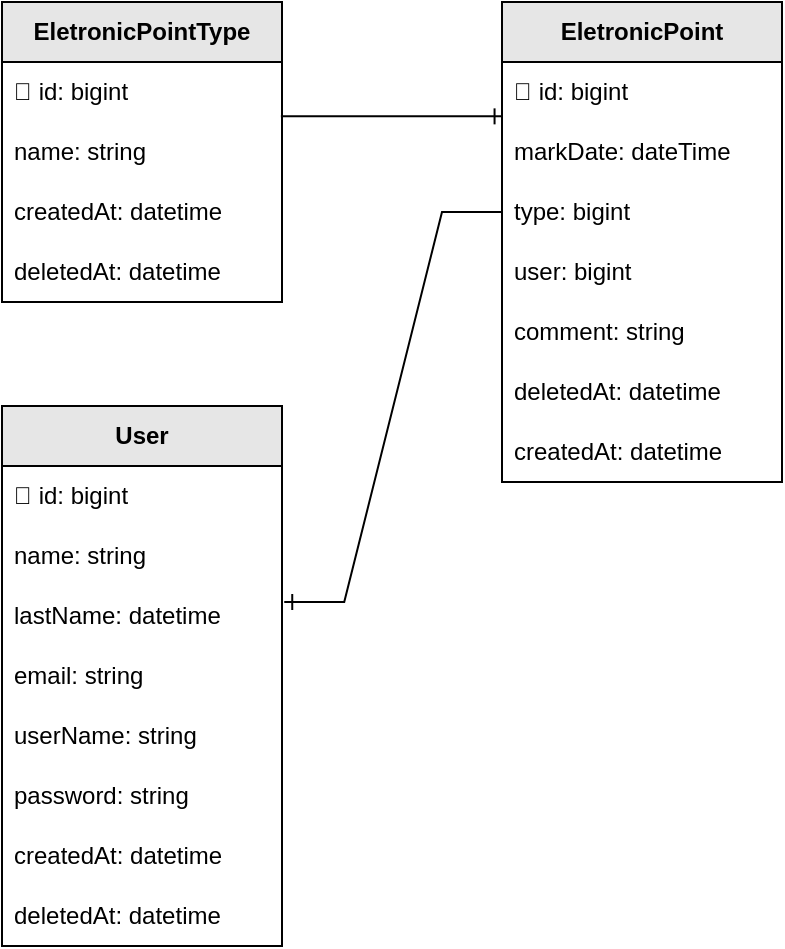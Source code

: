 <mxfile version="21.5.0" type="device">
  <diagram name="Page-1" id="e56a1550-8fbb-45ad-956c-1786394a9013">
    <mxGraphModel dx="674" dy="1184" grid="1" gridSize="10" guides="1" tooltips="1" connect="1" arrows="1" fold="1" page="1" pageScale="1" pageWidth="1100" pageHeight="850" background="none" math="0" shadow="0">
      <root>
        <mxCell id="0" />
        <mxCell id="1" parent="0" />
        <mxCell id="tg7mSVCbpWD5AljP3o9c-6" value="&lt;b&gt;EletronicPoint&lt;/b&gt;" style="swimlane;fontStyle=0;childLayout=stackLayout;horizontal=1;startSize=30;horizontalStack=0;resizeParent=1;resizeParentMax=0;resizeLast=0;collapsible=1;marginBottom=0;whiteSpace=wrap;html=1;gradientColor=none;swimlaneFillColor=default;rounded=0;swimlaneLine=1;glass=0;shadow=0;fillColor=#E6E6E6;gradientDirection=west;fillStyle=auto;strokeColor=#000000;" parent="1" vertex="1">
          <mxGeometry x="420" y="238" width="140" height="240" as="geometry" />
        </mxCell>
        <mxCell id="tg7mSVCbpWD5AljP3o9c-7" value="🔑 id: bigint" style="text;strokeColor=none;fillColor=none;align=left;verticalAlign=middle;spacingLeft=4;spacingRight=4;overflow=hidden;points=[[0,0.5],[1,0.5]];portConstraint=eastwest;rotatable=0;whiteSpace=wrap;html=1;" parent="tg7mSVCbpWD5AljP3o9c-6" vertex="1">
          <mxGeometry y="30" width="140" height="30" as="geometry" />
        </mxCell>
        <mxCell id="tg7mSVCbpWD5AljP3o9c-8" value="markDate: dateTime" style="text;strokeColor=none;fillColor=none;align=left;verticalAlign=middle;spacingLeft=4;spacingRight=4;overflow=hidden;points=[[0,0.5],[1,0.5]];portConstraint=eastwest;rotatable=0;whiteSpace=wrap;html=1;" parent="tg7mSVCbpWD5AljP3o9c-6" vertex="1">
          <mxGeometry y="60" width="140" height="30" as="geometry" />
        </mxCell>
        <mxCell id="tg7mSVCbpWD5AljP3o9c-9" value="type: bigint" style="text;strokeColor=none;fillColor=none;align=left;verticalAlign=middle;spacingLeft=4;spacingRight=4;overflow=hidden;points=[[0,0.5],[1,0.5]];portConstraint=eastwest;rotatable=0;whiteSpace=wrap;html=1;" parent="tg7mSVCbpWD5AljP3o9c-6" vertex="1">
          <mxGeometry y="90" width="140" height="30" as="geometry" />
        </mxCell>
        <mxCell id="tg7mSVCbpWD5AljP3o9c-11" value="user: bigint" style="text;strokeColor=none;fillColor=none;align=left;verticalAlign=middle;spacingLeft=4;spacingRight=4;overflow=hidden;points=[[0,0.5],[1,0.5]];portConstraint=eastwest;rotatable=0;whiteSpace=wrap;html=1;" parent="tg7mSVCbpWD5AljP3o9c-6" vertex="1">
          <mxGeometry y="120" width="140" height="30" as="geometry" />
        </mxCell>
        <mxCell id="tg7mSVCbpWD5AljP3o9c-58" value="comment: string" style="text;strokeColor=none;fillColor=none;align=left;verticalAlign=middle;spacingLeft=4;spacingRight=4;overflow=hidden;points=[[0,0.5],[1,0.5]];portConstraint=eastwest;rotatable=0;whiteSpace=wrap;html=1;" parent="tg7mSVCbpWD5AljP3o9c-6" vertex="1">
          <mxGeometry y="150" width="140" height="30" as="geometry" />
        </mxCell>
        <mxCell id="tg7mSVCbpWD5AljP3o9c-19" value="deletedAt: datetime" style="text;strokeColor=none;fillColor=none;align=left;verticalAlign=middle;spacingLeft=4;spacingRight=4;overflow=hidden;points=[[0,0.5],[1,0.5]];portConstraint=eastwest;rotatable=0;whiteSpace=wrap;html=1;" parent="tg7mSVCbpWD5AljP3o9c-6" vertex="1">
          <mxGeometry y="180" width="140" height="30" as="geometry" />
        </mxCell>
        <mxCell id="tg7mSVCbpWD5AljP3o9c-21" value="createdAt: datetime" style="text;strokeColor=none;fillColor=none;align=left;verticalAlign=middle;spacingLeft=4;spacingRight=4;overflow=hidden;points=[[0,0.5],[1,0.5]];portConstraint=eastwest;rotatable=0;whiteSpace=wrap;html=1;" parent="tg7mSVCbpWD5AljP3o9c-6" vertex="1">
          <mxGeometry y="210" width="140" height="30" as="geometry" />
        </mxCell>
        <mxCell id="tg7mSVCbpWD5AljP3o9c-12" value="&lt;b&gt;EletronicPointType&lt;/b&gt;" style="swimlane;fontStyle=0;childLayout=stackLayout;horizontal=1;startSize=30;horizontalStack=0;resizeParent=1;resizeParentMax=0;resizeLast=0;collapsible=1;marginBottom=0;whiteSpace=wrap;html=1;gradientColor=none;gradientDirection=west;swimlaneFillColor=default;rounded=0;swimlaneLine=1;glass=0;shadow=0;fillColor=#E6E6E6;fillStyle=auto;strokeColor=#000000;" parent="1" vertex="1">
          <mxGeometry x="170" y="238" width="140" height="150" as="geometry" />
        </mxCell>
        <mxCell id="tg7mSVCbpWD5AljP3o9c-13" value="🔑 id: bigint" style="text;strokeColor=none;fillColor=none;align=left;verticalAlign=middle;spacingLeft=4;spacingRight=4;overflow=hidden;points=[[0,0.5],[1,0.5]];portConstraint=eastwest;rotatable=0;whiteSpace=wrap;html=1;" parent="tg7mSVCbpWD5AljP3o9c-12" vertex="1">
          <mxGeometry y="30" width="140" height="30" as="geometry" />
        </mxCell>
        <mxCell id="tg7mSVCbpWD5AljP3o9c-14" value="name: string" style="text;strokeColor=none;fillColor=none;align=left;verticalAlign=middle;spacingLeft=4;spacingRight=4;overflow=hidden;points=[[0,0.5],[1,0.5]];portConstraint=eastwest;rotatable=0;whiteSpace=wrap;html=1;" parent="tg7mSVCbpWD5AljP3o9c-12" vertex="1">
          <mxGeometry y="60" width="140" height="30" as="geometry" />
        </mxCell>
        <mxCell id="tg7mSVCbpWD5AljP3o9c-15" value="createdAt: datetime" style="text;strokeColor=none;fillColor=none;align=left;verticalAlign=middle;spacingLeft=4;spacingRight=4;overflow=hidden;points=[[0,0.5],[1,0.5]];portConstraint=eastwest;rotatable=0;whiteSpace=wrap;html=1;" parent="tg7mSVCbpWD5AljP3o9c-12" vertex="1">
          <mxGeometry y="90" width="140" height="30" as="geometry" />
        </mxCell>
        <mxCell id="tg7mSVCbpWD5AljP3o9c-16" value="deletedAt: datetime" style="text;strokeColor=none;fillColor=none;align=left;verticalAlign=middle;spacingLeft=4;spacingRight=4;overflow=hidden;points=[[0,0.5],[1,0.5]];portConstraint=eastwest;rotatable=0;whiteSpace=wrap;html=1;" parent="tg7mSVCbpWD5AljP3o9c-12" vertex="1">
          <mxGeometry y="120" width="140" height="30" as="geometry" />
        </mxCell>
        <mxCell id="tg7mSVCbpWD5AljP3o9c-18" value="" style="edgeStyle=entityRelationEdgeStyle;fontSize=12;html=1;endArrow=ERone;endFill=1;rounded=0;entryX=0.002;entryY=-0.094;entryDx=0;entryDy=0;entryPerimeter=0;exitX=0.996;exitY=-0.094;exitDx=0;exitDy=0;exitPerimeter=0;" parent="1" source="tg7mSVCbpWD5AljP3o9c-14" target="tg7mSVCbpWD5AljP3o9c-8" edge="1">
          <mxGeometry width="100" height="100" relative="1" as="geometry">
            <mxPoint x="280" y="530" as="sourcePoint" />
            <mxPoint x="380" y="430" as="targetPoint" />
          </mxGeometry>
        </mxCell>
        <mxCell id="tg7mSVCbpWD5AljP3o9c-24" value="&lt;b&gt;User&lt;/b&gt;" style="swimlane;fontStyle=0;childLayout=stackLayout;horizontal=1;startSize=30;horizontalStack=0;resizeParent=1;resizeParentMax=0;resizeLast=0;collapsible=1;marginBottom=0;whiteSpace=wrap;html=1;gradientColor=none;swimlaneFillColor=default;rounded=0;swimlaneLine=1;glass=0;shadow=0;fillColor=#E6E6E6;gradientDirection=west;fillStyle=auto;strokeColor=#000000;" parent="1" vertex="1">
          <mxGeometry x="170" y="440" width="140" height="270" as="geometry" />
        </mxCell>
        <mxCell id="tg7mSVCbpWD5AljP3o9c-25" value="🔑 id: bigint" style="text;strokeColor=none;fillColor=none;align=left;verticalAlign=middle;spacingLeft=4;spacingRight=4;overflow=hidden;points=[[0,0.5],[1,0.5]];portConstraint=eastwest;rotatable=0;whiteSpace=wrap;html=1;" parent="tg7mSVCbpWD5AljP3o9c-24" vertex="1">
          <mxGeometry y="30" width="140" height="30" as="geometry" />
        </mxCell>
        <mxCell id="tg7mSVCbpWD5AljP3o9c-26" value="name: string" style="text;strokeColor=none;fillColor=none;align=left;verticalAlign=middle;spacingLeft=4;spacingRight=4;overflow=hidden;points=[[0,0.5],[1,0.5]];portConstraint=eastwest;rotatable=0;whiteSpace=wrap;html=1;" parent="tg7mSVCbpWD5AljP3o9c-24" vertex="1">
          <mxGeometry y="60" width="140" height="30" as="geometry" />
        </mxCell>
        <mxCell id="tg7mSVCbpWD5AljP3o9c-29" value="lastName: datetime" style="text;strokeColor=none;fillColor=none;align=left;verticalAlign=middle;spacingLeft=4;spacingRight=4;overflow=hidden;points=[[0,0.5],[1,0.5]];portConstraint=eastwest;rotatable=0;whiteSpace=wrap;html=1;" parent="tg7mSVCbpWD5AljP3o9c-24" vertex="1">
          <mxGeometry y="90" width="140" height="30" as="geometry" />
        </mxCell>
        <mxCell id="tg7mSVCbpWD5AljP3o9c-32" value="email: string" style="text;strokeColor=none;fillColor=none;align=left;verticalAlign=middle;spacingLeft=4;spacingRight=4;overflow=hidden;points=[[0,0.5],[1,0.5]];portConstraint=eastwest;rotatable=0;whiteSpace=wrap;html=1;" parent="tg7mSVCbpWD5AljP3o9c-24" vertex="1">
          <mxGeometry y="120" width="140" height="30" as="geometry" />
        </mxCell>
        <mxCell id="tg7mSVCbpWD5AljP3o9c-33" value="userName: string" style="text;strokeColor=none;fillColor=none;align=left;verticalAlign=middle;spacingLeft=4;spacingRight=4;overflow=hidden;points=[[0,0.5],[1,0.5]];portConstraint=eastwest;rotatable=0;whiteSpace=wrap;html=1;" parent="tg7mSVCbpWD5AljP3o9c-24" vertex="1">
          <mxGeometry y="150" width="140" height="30" as="geometry" />
        </mxCell>
        <mxCell id="tg7mSVCbpWD5AljP3o9c-34" value="password: string" style="text;strokeColor=none;fillColor=none;align=left;verticalAlign=middle;spacingLeft=4;spacingRight=4;overflow=hidden;points=[[0,0.5],[1,0.5]];portConstraint=eastwest;rotatable=0;whiteSpace=wrap;html=1;" parent="tg7mSVCbpWD5AljP3o9c-24" vertex="1">
          <mxGeometry y="180" width="140" height="30" as="geometry" />
        </mxCell>
        <mxCell id="tg7mSVCbpWD5AljP3o9c-27" value="createdAt: datetime" style="text;strokeColor=none;fillColor=none;align=left;verticalAlign=middle;spacingLeft=4;spacingRight=4;overflow=hidden;points=[[0,0.5],[1,0.5]];portConstraint=eastwest;rotatable=0;whiteSpace=wrap;html=1;" parent="tg7mSVCbpWD5AljP3o9c-24" vertex="1">
          <mxGeometry y="210" width="140" height="30" as="geometry" />
        </mxCell>
        <mxCell id="tg7mSVCbpWD5AljP3o9c-28" value="deletedAt: datetime" style="text;strokeColor=none;fillColor=none;align=left;verticalAlign=middle;spacingLeft=4;spacingRight=4;overflow=hidden;points=[[0,0.5],[1,0.5]];portConstraint=eastwest;rotatable=0;whiteSpace=wrap;html=1;" parent="tg7mSVCbpWD5AljP3o9c-24" vertex="1">
          <mxGeometry y="240" width="140" height="30" as="geometry" />
        </mxCell>
        <mxCell id="tg7mSVCbpWD5AljP3o9c-35" value="" style="edgeStyle=entityRelationEdgeStyle;fontSize=12;html=1;endArrow=ERone;endFill=1;rounded=0;entryX=1.008;entryY=0.267;entryDx=0;entryDy=0;entryPerimeter=0;exitX=0;exitY=0.5;exitDx=0;exitDy=0;" parent="1" source="tg7mSVCbpWD5AljP3o9c-9" target="tg7mSVCbpWD5AljP3o9c-29" edge="1">
          <mxGeometry width="100" height="100" relative="1" as="geometry">
            <mxPoint x="360" y="710" as="sourcePoint" />
            <mxPoint x="460" y="610" as="targetPoint" />
          </mxGeometry>
        </mxCell>
      </root>
    </mxGraphModel>
  </diagram>
</mxfile>
